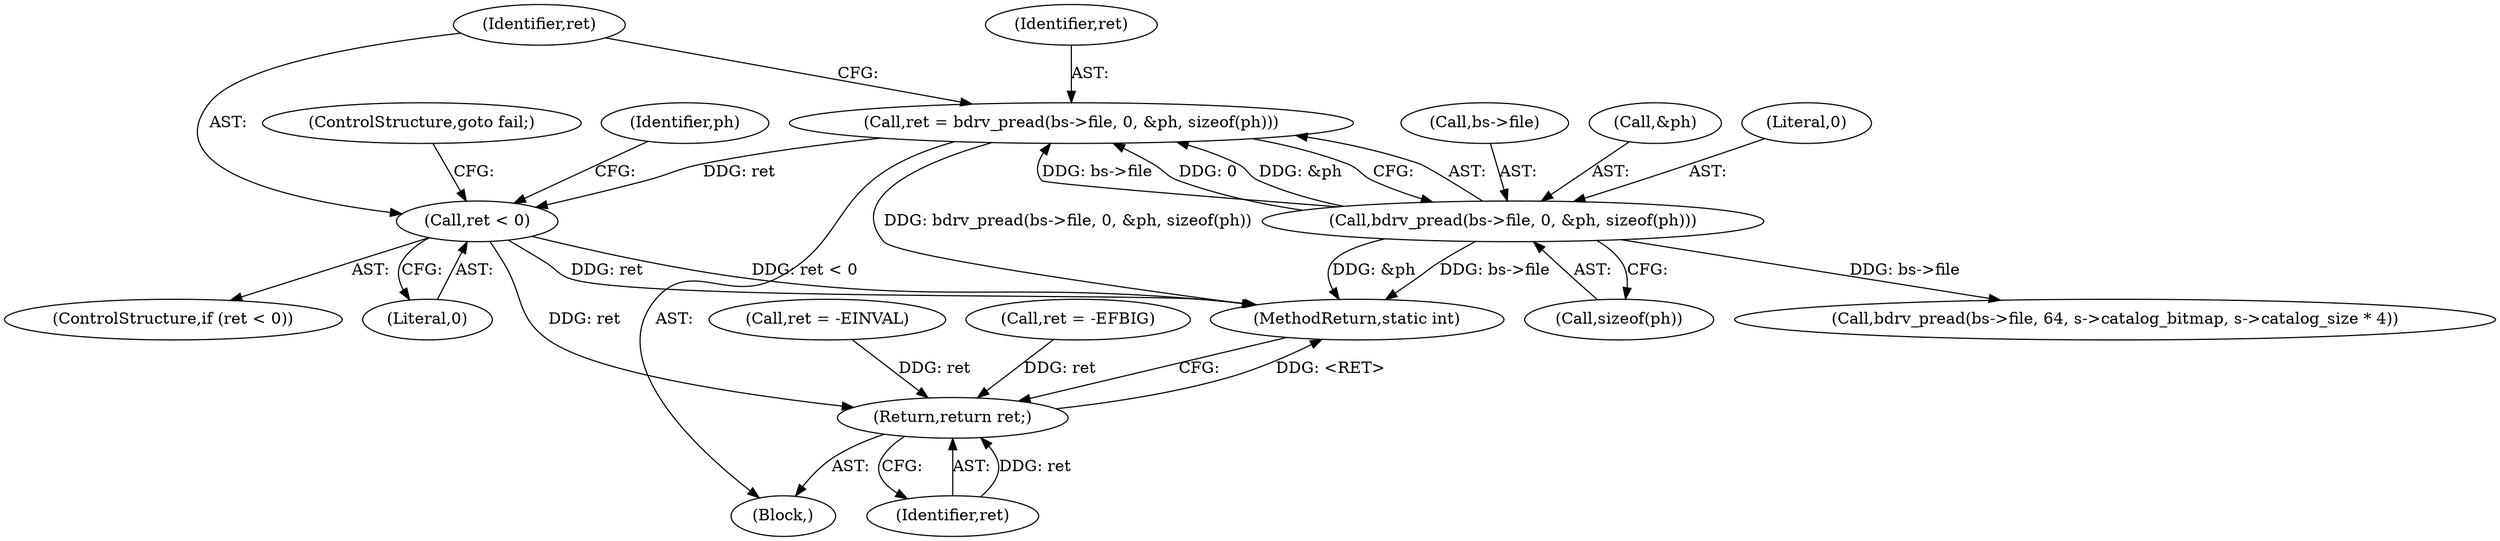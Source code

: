 digraph "0_qemu_afbcc40bee4ef51731102d7d4b499ee12fc182e1@API" {
"1000121" [label="(Call,ret = bdrv_pread(bs->file, 0, &ph, sizeof(ph)))"];
"1000123" [label="(Call,bdrv_pread(bs->file, 0, &ph, sizeof(ph)))"];
"1000133" [label="(Call,ret < 0)"];
"1000246" [label="(Return,return ret;)"];
"1000135" [label="(Literal,0)"];
"1000121" [label="(Call,ret = bdrv_pread(bs->file, 0, &ph, sizeof(ph)))"];
"1000123" [label="(Call,bdrv_pread(bs->file, 0, &ph, sizeof(ph)))"];
"1000156" [label="(Call,ret = -EINVAL)"];
"1000246" [label="(Return,return ret;)"];
"1000137" [label="(ControlStructure,goto fail;)"];
"1000132" [label="(ControlStructure,if (ret < 0))"];
"1000106" [label="(Block,)"];
"1000130" [label="(Call,sizeof(ph))"];
"1000214" [label="(Call,bdrv_pread(bs->file, 64, s->catalog_bitmap, s->catalog_size * 4))"];
"1000133" [label="(Call,ret < 0)"];
"1000197" [label="(Call,ret = -EFBIG)"];
"1000248" [label="(MethodReturn,static int)"];
"1000124" [label="(Call,bs->file)"];
"1000128" [label="(Call,&ph)"];
"1000122" [label="(Identifier,ret)"];
"1000247" [label="(Identifier,ret)"];
"1000142" [label="(Identifier,ph)"];
"1000134" [label="(Identifier,ret)"];
"1000127" [label="(Literal,0)"];
"1000121" -> "1000106"  [label="AST: "];
"1000121" -> "1000123"  [label="CFG: "];
"1000122" -> "1000121"  [label="AST: "];
"1000123" -> "1000121"  [label="AST: "];
"1000134" -> "1000121"  [label="CFG: "];
"1000121" -> "1000248"  [label="DDG: bdrv_pread(bs->file, 0, &ph, sizeof(ph))"];
"1000123" -> "1000121"  [label="DDG: bs->file"];
"1000123" -> "1000121"  [label="DDG: 0"];
"1000123" -> "1000121"  [label="DDG: &ph"];
"1000121" -> "1000133"  [label="DDG: ret"];
"1000123" -> "1000130"  [label="CFG: "];
"1000124" -> "1000123"  [label="AST: "];
"1000127" -> "1000123"  [label="AST: "];
"1000128" -> "1000123"  [label="AST: "];
"1000130" -> "1000123"  [label="AST: "];
"1000123" -> "1000248"  [label="DDG: &ph"];
"1000123" -> "1000248"  [label="DDG: bs->file"];
"1000123" -> "1000214"  [label="DDG: bs->file"];
"1000133" -> "1000132"  [label="AST: "];
"1000133" -> "1000135"  [label="CFG: "];
"1000134" -> "1000133"  [label="AST: "];
"1000135" -> "1000133"  [label="AST: "];
"1000137" -> "1000133"  [label="CFG: "];
"1000142" -> "1000133"  [label="CFG: "];
"1000133" -> "1000248"  [label="DDG: ret"];
"1000133" -> "1000248"  [label="DDG: ret < 0"];
"1000133" -> "1000246"  [label="DDG: ret"];
"1000246" -> "1000106"  [label="AST: "];
"1000246" -> "1000247"  [label="CFG: "];
"1000247" -> "1000246"  [label="AST: "];
"1000248" -> "1000246"  [label="CFG: "];
"1000246" -> "1000248"  [label="DDG: <RET>"];
"1000247" -> "1000246"  [label="DDG: ret"];
"1000156" -> "1000246"  [label="DDG: ret"];
"1000197" -> "1000246"  [label="DDG: ret"];
}
